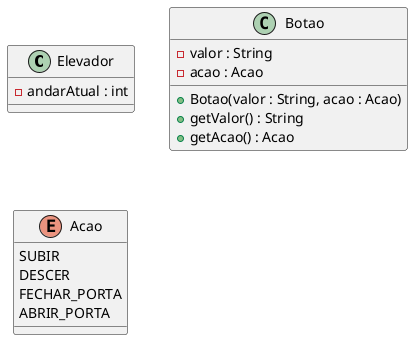 @startuml classes

class Elevador {
    - andarAtual : int
}

class Botao {
    - valor : String
    - acao : Acao

    + Botao(valor : String, acao : Acao)
    + getValor() : String
    + getAcao() : Acao
}

enum Acao {
    SUBIR
    DESCER
    FECHAR_PORTA
    ABRIR_PORTA
}

' TODO - criar classes para os botões de andar ou ENUM para os andares?

@enduml